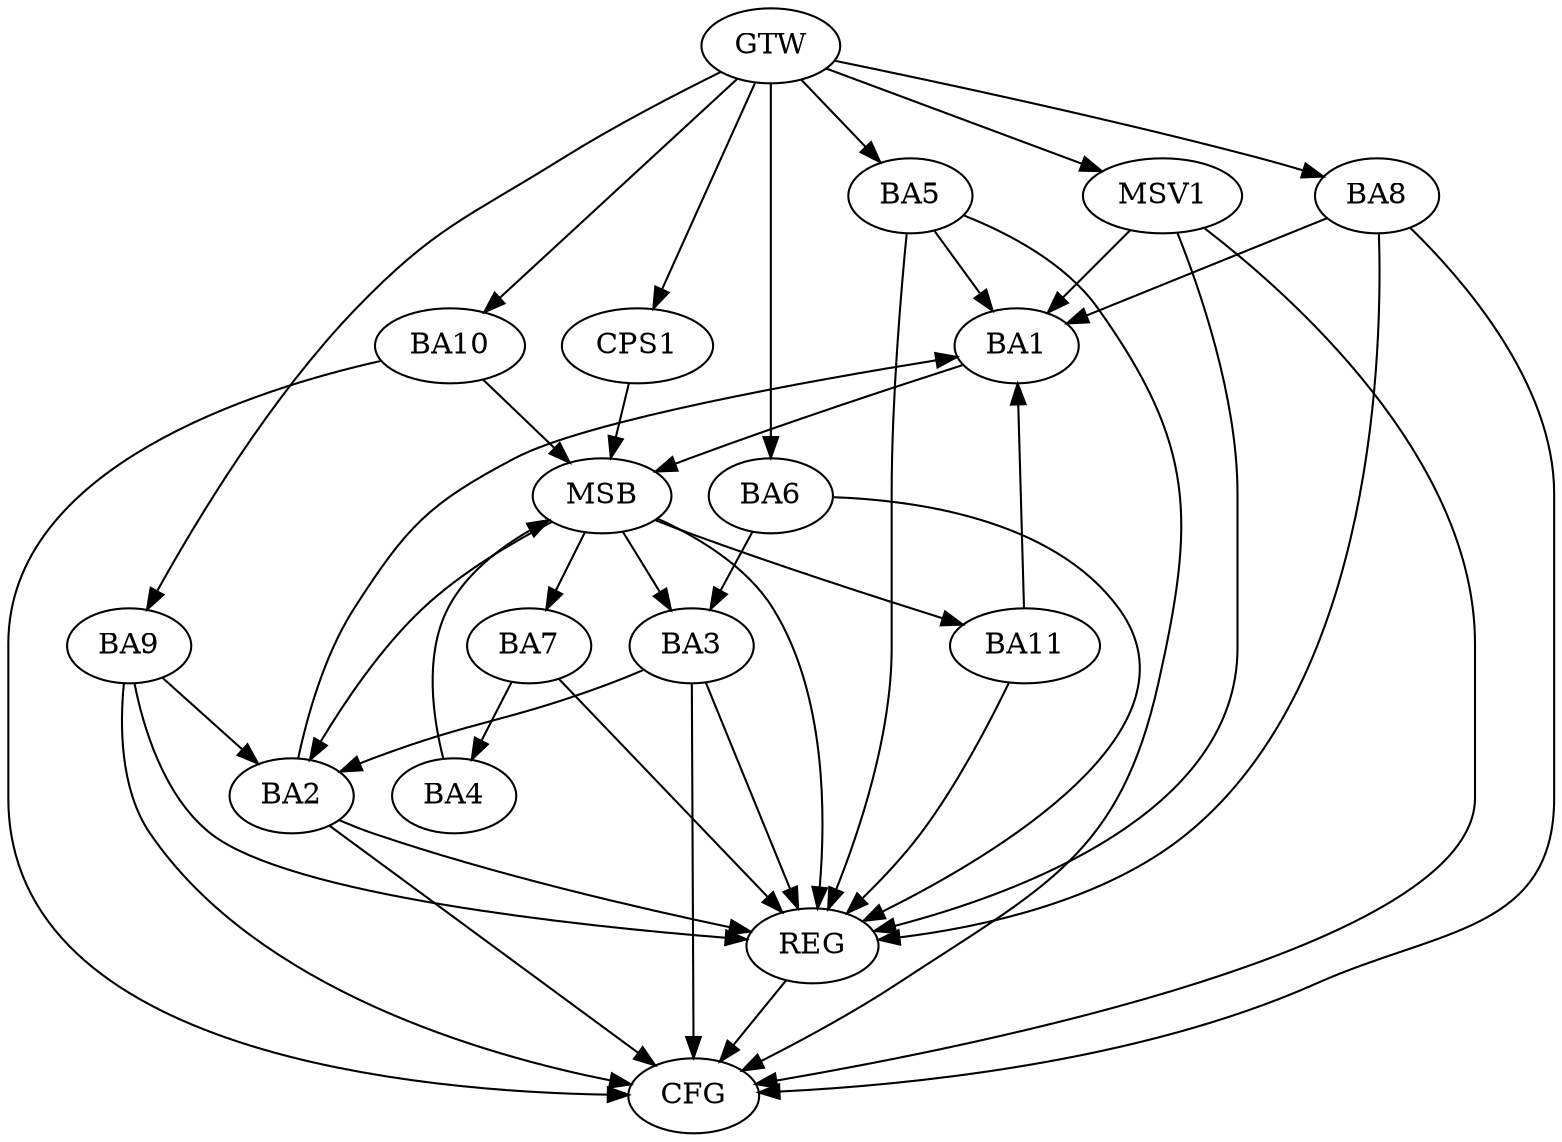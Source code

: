 strict digraph G {
  BA1 [ label="BA1" ];
  BA2 [ label="BA2" ];
  BA3 [ label="BA3" ];
  BA4 [ label="BA4" ];
  BA5 [ label="BA5" ];
  BA6 [ label="BA6" ];
  BA7 [ label="BA7" ];
  BA8 [ label="BA8" ];
  BA9 [ label="BA9" ];
  BA10 [ label="BA10" ];
  BA11 [ label="BA11" ];
  CPS1 [ label="CPS1" ];
  GTW [ label="GTW" ];
  REG [ label="REG" ];
  MSB [ label="MSB" ];
  CFG [ label="CFG" ];
  MSV1 [ label="MSV1" ];
  BA2 -> BA1;
  BA3 -> BA2;
  BA5 -> BA1;
  BA6 -> BA3;
  BA7 -> BA4;
  BA8 -> BA1;
  BA9 -> BA2;
  BA11 -> BA1;
  GTW -> BA5;
  GTW -> BA6;
  GTW -> BA8;
  GTW -> BA9;
  GTW -> BA10;
  GTW -> CPS1;
  BA2 -> REG;
  BA3 -> REG;
  BA5 -> REG;
  BA6 -> REG;
  BA7 -> REG;
  BA8 -> REG;
  BA9 -> REG;
  BA11 -> REG;
  BA1 -> MSB;
  MSB -> BA2;
  MSB -> REG;
  BA4 -> MSB;
  MSB -> BA3;
  BA10 -> MSB;
  CPS1 -> MSB;
  MSB -> BA7;
  MSB -> BA11;
  BA10 -> CFG;
  BA8 -> CFG;
  BA3 -> CFG;
  BA5 -> CFG;
  BA9 -> CFG;
  BA2 -> CFG;
  REG -> CFG;
  MSV1 -> BA1;
  GTW -> MSV1;
  MSV1 -> REG;
  MSV1 -> CFG;
}
